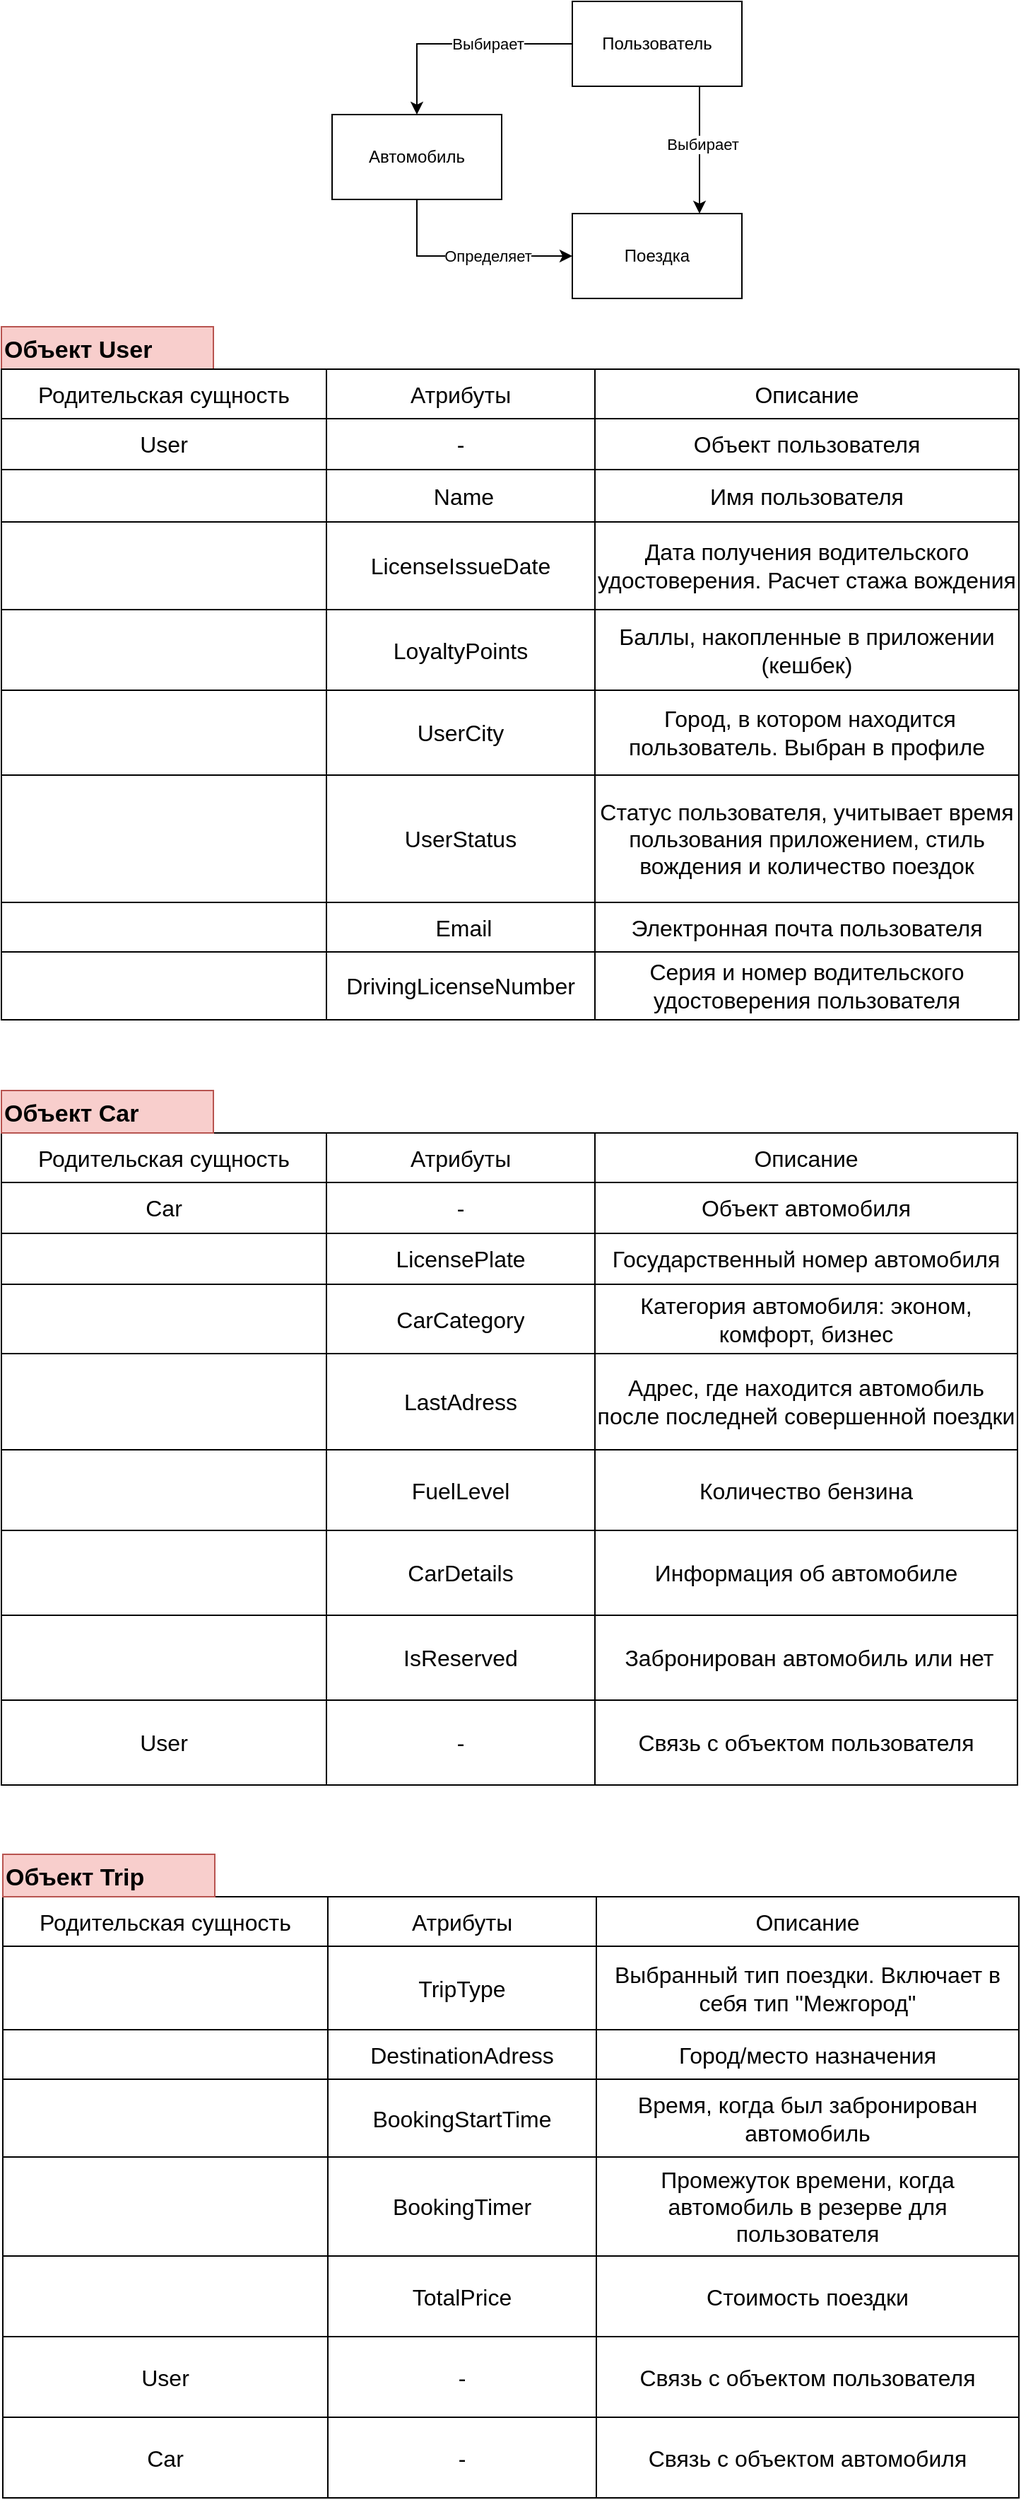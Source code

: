 <mxfile version="25.0.1">
  <diagram name="Страница — 1" id="McQqsdkaIfgHA76B5g_K">
    <mxGraphModel dx="954" dy="1724" grid="1" gridSize="10" guides="1" tooltips="1" connect="1" arrows="1" fold="1" page="1" pageScale="1" pageWidth="827" pageHeight="1169" math="0" shadow="0">
      <root>
        <mxCell id="0" />
        <mxCell id="1" parent="0" />
        <mxCell id="sEiKg7b5iIBVipywkZwM-1" value="" style="shape=table;startSize=0;container=1;collapsible=0;childLayout=tableLayout;fontSize=16;" vertex="1" parent="1">
          <mxGeometry x="180" y="590" width="719" height="461" as="geometry" />
        </mxCell>
        <mxCell id="sEiKg7b5iIBVipywkZwM-2" value="" style="shape=tableRow;horizontal=0;startSize=0;swimlaneHead=0;swimlaneBody=0;strokeColor=inherit;top=0;left=0;bottom=0;right=0;collapsible=0;dropTarget=0;fillColor=none;points=[[0,0.5],[1,0.5]];portConstraint=eastwest;fontSize=16;" vertex="1" parent="sEiKg7b5iIBVipywkZwM-1">
          <mxGeometry width="719" height="35" as="geometry" />
        </mxCell>
        <mxCell id="sEiKg7b5iIBVipywkZwM-3" value="Родительская сущность" style="shape=partialRectangle;html=1;whiteSpace=wrap;connectable=0;strokeColor=inherit;overflow=hidden;fillColor=none;top=0;left=0;bottom=0;right=0;pointerEvents=1;fontSize=16;" vertex="1" parent="sEiKg7b5iIBVipywkZwM-2">
          <mxGeometry width="230" height="35" as="geometry">
            <mxRectangle width="230" height="35" as="alternateBounds" />
          </mxGeometry>
        </mxCell>
        <mxCell id="sEiKg7b5iIBVipywkZwM-4" value="Атрибуты" style="shape=partialRectangle;html=1;whiteSpace=wrap;connectable=0;strokeColor=inherit;overflow=hidden;fillColor=none;top=0;left=0;bottom=0;right=0;pointerEvents=1;fontSize=16;" vertex="1" parent="sEiKg7b5iIBVipywkZwM-2">
          <mxGeometry x="230" width="190" height="35" as="geometry">
            <mxRectangle width="190" height="35" as="alternateBounds" />
          </mxGeometry>
        </mxCell>
        <mxCell id="sEiKg7b5iIBVipywkZwM-5" value="Описание" style="shape=partialRectangle;html=1;whiteSpace=wrap;connectable=0;strokeColor=inherit;overflow=hidden;fillColor=none;top=0;left=0;bottom=0;right=0;pointerEvents=1;fontSize=16;" vertex="1" parent="sEiKg7b5iIBVipywkZwM-2">
          <mxGeometry x="420" width="299" height="35" as="geometry">
            <mxRectangle width="299" height="35" as="alternateBounds" />
          </mxGeometry>
        </mxCell>
        <mxCell id="sEiKg7b5iIBVipywkZwM-6" value="" style="shape=tableRow;horizontal=0;startSize=0;swimlaneHead=0;swimlaneBody=0;strokeColor=inherit;top=0;left=0;bottom=0;right=0;collapsible=0;dropTarget=0;fillColor=none;points=[[0,0.5],[1,0.5]];portConstraint=eastwest;fontSize=16;" vertex="1" parent="sEiKg7b5iIBVipywkZwM-1">
          <mxGeometry y="35" width="719" height="36" as="geometry" />
        </mxCell>
        <mxCell id="sEiKg7b5iIBVipywkZwM-7" value="Car" style="shape=partialRectangle;html=1;whiteSpace=wrap;connectable=0;strokeColor=inherit;overflow=hidden;fillColor=none;top=0;left=0;bottom=0;right=0;pointerEvents=1;fontSize=16;" vertex="1" parent="sEiKg7b5iIBVipywkZwM-6">
          <mxGeometry width="230" height="36" as="geometry">
            <mxRectangle width="230" height="36" as="alternateBounds" />
          </mxGeometry>
        </mxCell>
        <mxCell id="sEiKg7b5iIBVipywkZwM-8" value="-" style="shape=partialRectangle;html=1;whiteSpace=wrap;connectable=0;strokeColor=inherit;overflow=hidden;fillColor=none;top=0;left=0;bottom=0;right=0;pointerEvents=1;fontSize=16;" vertex="1" parent="sEiKg7b5iIBVipywkZwM-6">
          <mxGeometry x="230" width="190" height="36" as="geometry">
            <mxRectangle width="190" height="36" as="alternateBounds" />
          </mxGeometry>
        </mxCell>
        <mxCell id="sEiKg7b5iIBVipywkZwM-9" value="Объект автомобиля" style="shape=partialRectangle;html=1;whiteSpace=wrap;connectable=0;strokeColor=inherit;overflow=hidden;fillColor=none;top=0;left=0;bottom=0;right=0;pointerEvents=1;fontSize=16;" vertex="1" parent="sEiKg7b5iIBVipywkZwM-6">
          <mxGeometry x="420" width="299" height="36" as="geometry">
            <mxRectangle width="299" height="36" as="alternateBounds" />
          </mxGeometry>
        </mxCell>
        <mxCell id="sEiKg7b5iIBVipywkZwM-10" value="" style="shape=tableRow;horizontal=0;startSize=0;swimlaneHead=0;swimlaneBody=0;strokeColor=inherit;top=0;left=0;bottom=0;right=0;collapsible=0;dropTarget=0;fillColor=none;points=[[0,0.5],[1,0.5]];portConstraint=eastwest;fontSize=16;" vertex="1" parent="sEiKg7b5iIBVipywkZwM-1">
          <mxGeometry y="71" width="719" height="36" as="geometry" />
        </mxCell>
        <mxCell id="sEiKg7b5iIBVipywkZwM-11" value="" style="shape=partialRectangle;html=1;whiteSpace=wrap;connectable=0;strokeColor=inherit;overflow=hidden;fillColor=none;top=0;left=0;bottom=0;right=0;pointerEvents=1;fontSize=16;" vertex="1" parent="sEiKg7b5iIBVipywkZwM-10">
          <mxGeometry width="230" height="36" as="geometry">
            <mxRectangle width="230" height="36" as="alternateBounds" />
          </mxGeometry>
        </mxCell>
        <mxCell id="sEiKg7b5iIBVipywkZwM-12" value="LicensePlate" style="shape=partialRectangle;html=1;whiteSpace=wrap;connectable=0;strokeColor=inherit;overflow=hidden;fillColor=none;top=0;left=0;bottom=0;right=0;pointerEvents=1;fontSize=16;" vertex="1" parent="sEiKg7b5iIBVipywkZwM-10">
          <mxGeometry x="230" width="190" height="36" as="geometry">
            <mxRectangle width="190" height="36" as="alternateBounds" />
          </mxGeometry>
        </mxCell>
        <mxCell id="sEiKg7b5iIBVipywkZwM-13" value="Государственный номер автомобиля" style="shape=partialRectangle;html=1;whiteSpace=wrap;connectable=0;strokeColor=inherit;overflow=hidden;fillColor=none;top=0;left=0;bottom=0;right=0;pointerEvents=1;fontSize=16;" vertex="1" parent="sEiKg7b5iIBVipywkZwM-10">
          <mxGeometry x="420" width="299" height="36" as="geometry">
            <mxRectangle width="299" height="36" as="alternateBounds" />
          </mxGeometry>
        </mxCell>
        <mxCell id="sEiKg7b5iIBVipywkZwM-14" value="" style="shape=tableRow;horizontal=0;startSize=0;swimlaneHead=0;swimlaneBody=0;strokeColor=inherit;top=0;left=0;bottom=0;right=0;collapsible=0;dropTarget=0;fillColor=none;points=[[0,0.5],[1,0.5]];portConstraint=eastwest;fontSize=16;" vertex="1" parent="sEiKg7b5iIBVipywkZwM-1">
          <mxGeometry y="107" width="719" height="49" as="geometry" />
        </mxCell>
        <mxCell id="sEiKg7b5iIBVipywkZwM-15" value="" style="shape=partialRectangle;html=1;whiteSpace=wrap;connectable=0;strokeColor=inherit;overflow=hidden;fillColor=none;top=0;left=0;bottom=0;right=0;pointerEvents=1;fontSize=16;" vertex="1" parent="sEiKg7b5iIBVipywkZwM-14">
          <mxGeometry width="230" height="49" as="geometry">
            <mxRectangle width="230" height="49" as="alternateBounds" />
          </mxGeometry>
        </mxCell>
        <mxCell id="sEiKg7b5iIBVipywkZwM-16" value="CarCategory" style="shape=partialRectangle;html=1;whiteSpace=wrap;connectable=0;strokeColor=inherit;overflow=hidden;fillColor=none;top=0;left=0;bottom=0;right=0;pointerEvents=1;fontSize=16;" vertex="1" parent="sEiKg7b5iIBVipywkZwM-14">
          <mxGeometry x="230" width="190" height="49" as="geometry">
            <mxRectangle width="190" height="49" as="alternateBounds" />
          </mxGeometry>
        </mxCell>
        <mxCell id="sEiKg7b5iIBVipywkZwM-17" value="Категория автомобиля: эконом, комфорт, бизнес" style="shape=partialRectangle;html=1;whiteSpace=wrap;connectable=0;strokeColor=inherit;overflow=hidden;fillColor=none;top=0;left=0;bottom=0;right=0;pointerEvents=1;fontSize=16;" vertex="1" parent="sEiKg7b5iIBVipywkZwM-14">
          <mxGeometry x="420" width="299" height="49" as="geometry">
            <mxRectangle width="299" height="49" as="alternateBounds" />
          </mxGeometry>
        </mxCell>
        <mxCell id="sEiKg7b5iIBVipywkZwM-18" value="" style="shape=tableRow;horizontal=0;startSize=0;swimlaneHead=0;swimlaneBody=0;strokeColor=inherit;top=0;left=0;bottom=0;right=0;collapsible=0;dropTarget=0;fillColor=none;points=[[0,0.5],[1,0.5]];portConstraint=eastwest;fontSize=16;" vertex="1" parent="sEiKg7b5iIBVipywkZwM-1">
          <mxGeometry y="156" width="719" height="68" as="geometry" />
        </mxCell>
        <mxCell id="sEiKg7b5iIBVipywkZwM-19" value="" style="shape=partialRectangle;html=1;whiteSpace=wrap;connectable=0;strokeColor=inherit;overflow=hidden;fillColor=none;top=0;left=0;bottom=0;right=0;pointerEvents=1;fontSize=16;" vertex="1" parent="sEiKg7b5iIBVipywkZwM-18">
          <mxGeometry width="230" height="68" as="geometry">
            <mxRectangle width="230" height="68" as="alternateBounds" />
          </mxGeometry>
        </mxCell>
        <mxCell id="sEiKg7b5iIBVipywkZwM-20" value="LastAdress" style="shape=partialRectangle;html=1;whiteSpace=wrap;connectable=0;strokeColor=inherit;overflow=hidden;fillColor=none;top=0;left=0;bottom=0;right=0;pointerEvents=1;fontSize=16;" vertex="1" parent="sEiKg7b5iIBVipywkZwM-18">
          <mxGeometry x="230" width="190" height="68" as="geometry">
            <mxRectangle width="190" height="68" as="alternateBounds" />
          </mxGeometry>
        </mxCell>
        <mxCell id="sEiKg7b5iIBVipywkZwM-21" value="Адрес, где находится автомобиль после последней совершенной поездки" style="shape=partialRectangle;html=1;whiteSpace=wrap;connectable=0;strokeColor=inherit;overflow=hidden;fillColor=none;top=0;left=0;bottom=0;right=0;pointerEvents=1;fontSize=16;" vertex="1" parent="sEiKg7b5iIBVipywkZwM-18">
          <mxGeometry x="420" width="299" height="68" as="geometry">
            <mxRectangle width="299" height="68" as="alternateBounds" />
          </mxGeometry>
        </mxCell>
        <mxCell id="sEiKg7b5iIBVipywkZwM-22" value="" style="shape=tableRow;horizontal=0;startSize=0;swimlaneHead=0;swimlaneBody=0;strokeColor=inherit;top=0;left=0;bottom=0;right=0;collapsible=0;dropTarget=0;fillColor=none;points=[[0,0.5],[1,0.5]];portConstraint=eastwest;fontSize=16;" vertex="1" parent="sEiKg7b5iIBVipywkZwM-1">
          <mxGeometry y="224" width="719" height="57" as="geometry" />
        </mxCell>
        <mxCell id="sEiKg7b5iIBVipywkZwM-23" value="" style="shape=partialRectangle;html=1;whiteSpace=wrap;connectable=0;strokeColor=inherit;overflow=hidden;fillColor=none;top=0;left=0;bottom=0;right=0;pointerEvents=1;fontSize=16;" vertex="1" parent="sEiKg7b5iIBVipywkZwM-22">
          <mxGeometry width="230" height="57" as="geometry">
            <mxRectangle width="230" height="57" as="alternateBounds" />
          </mxGeometry>
        </mxCell>
        <mxCell id="sEiKg7b5iIBVipywkZwM-24" value="FuelLevel" style="shape=partialRectangle;html=1;whiteSpace=wrap;connectable=0;strokeColor=inherit;overflow=hidden;fillColor=none;top=0;left=0;bottom=0;right=0;pointerEvents=1;fontSize=16;" vertex="1" parent="sEiKg7b5iIBVipywkZwM-22">
          <mxGeometry x="230" width="190" height="57" as="geometry">
            <mxRectangle width="190" height="57" as="alternateBounds" />
          </mxGeometry>
        </mxCell>
        <mxCell id="sEiKg7b5iIBVipywkZwM-25" value="Количество бензина" style="shape=partialRectangle;html=1;whiteSpace=wrap;connectable=0;strokeColor=inherit;overflow=hidden;fillColor=none;top=0;left=0;bottom=0;right=0;pointerEvents=1;fontSize=16;" vertex="1" parent="sEiKg7b5iIBVipywkZwM-22">
          <mxGeometry x="420" width="299" height="57" as="geometry">
            <mxRectangle width="299" height="57" as="alternateBounds" />
          </mxGeometry>
        </mxCell>
        <mxCell id="sEiKg7b5iIBVipywkZwM-26" value="" style="shape=tableRow;horizontal=0;startSize=0;swimlaneHead=0;swimlaneBody=0;strokeColor=inherit;top=0;left=0;bottom=0;right=0;collapsible=0;dropTarget=0;fillColor=none;points=[[0,0.5],[1,0.5]];portConstraint=eastwest;fontSize=16;" vertex="1" parent="sEiKg7b5iIBVipywkZwM-1">
          <mxGeometry y="281" width="719" height="60" as="geometry" />
        </mxCell>
        <mxCell id="sEiKg7b5iIBVipywkZwM-27" value="" style="shape=partialRectangle;html=1;whiteSpace=wrap;connectable=0;strokeColor=inherit;overflow=hidden;fillColor=none;top=0;left=0;bottom=0;right=0;pointerEvents=1;fontSize=16;" vertex="1" parent="sEiKg7b5iIBVipywkZwM-26">
          <mxGeometry width="230" height="60" as="geometry">
            <mxRectangle width="230" height="60" as="alternateBounds" />
          </mxGeometry>
        </mxCell>
        <mxCell id="sEiKg7b5iIBVipywkZwM-28" value="CarDetails" style="shape=partialRectangle;html=1;whiteSpace=wrap;connectable=0;strokeColor=inherit;overflow=hidden;fillColor=none;top=0;left=0;bottom=0;right=0;pointerEvents=1;fontSize=16;" vertex="1" parent="sEiKg7b5iIBVipywkZwM-26">
          <mxGeometry x="230" width="190" height="60" as="geometry">
            <mxRectangle width="190" height="60" as="alternateBounds" />
          </mxGeometry>
        </mxCell>
        <mxCell id="sEiKg7b5iIBVipywkZwM-29" value="Информация об автомобиле" style="shape=partialRectangle;html=1;whiteSpace=wrap;connectable=0;strokeColor=inherit;overflow=hidden;fillColor=none;top=0;left=0;bottom=0;right=0;pointerEvents=1;fontSize=16;" vertex="1" parent="sEiKg7b5iIBVipywkZwM-26">
          <mxGeometry x="420" width="299" height="60" as="geometry">
            <mxRectangle width="299" height="60" as="alternateBounds" />
          </mxGeometry>
        </mxCell>
        <mxCell id="sEiKg7b5iIBVipywkZwM-112" value="" style="shape=tableRow;horizontal=0;startSize=0;swimlaneHead=0;swimlaneBody=0;strokeColor=inherit;top=0;left=0;bottom=0;right=0;collapsible=0;dropTarget=0;fillColor=none;points=[[0,0.5],[1,0.5]];portConstraint=eastwest;fontSize=16;" vertex="1" parent="sEiKg7b5iIBVipywkZwM-1">
          <mxGeometry y="341" width="719" height="60" as="geometry" />
        </mxCell>
        <mxCell id="sEiKg7b5iIBVipywkZwM-113" value="" style="shape=partialRectangle;html=1;whiteSpace=wrap;connectable=0;strokeColor=inherit;overflow=hidden;fillColor=none;top=0;left=0;bottom=0;right=0;pointerEvents=1;fontSize=16;" vertex="1" parent="sEiKg7b5iIBVipywkZwM-112">
          <mxGeometry width="230" height="60" as="geometry">
            <mxRectangle width="230" height="60" as="alternateBounds" />
          </mxGeometry>
        </mxCell>
        <mxCell id="sEiKg7b5iIBVipywkZwM-114" value="IsReserved" style="shape=partialRectangle;html=1;whiteSpace=wrap;connectable=0;strokeColor=inherit;overflow=hidden;fillColor=none;top=0;left=0;bottom=0;right=0;pointerEvents=1;fontSize=16;" vertex="1" parent="sEiKg7b5iIBVipywkZwM-112">
          <mxGeometry x="230" width="190" height="60" as="geometry">
            <mxRectangle width="190" height="60" as="alternateBounds" />
          </mxGeometry>
        </mxCell>
        <mxCell id="sEiKg7b5iIBVipywkZwM-115" value="&amp;nbsp;Забронирован автомобиль или нет" style="shape=partialRectangle;html=1;whiteSpace=wrap;connectable=0;strokeColor=inherit;overflow=hidden;fillColor=none;top=0;left=0;bottom=0;right=0;pointerEvents=1;fontSize=16;" vertex="1" parent="sEiKg7b5iIBVipywkZwM-112">
          <mxGeometry x="420" width="299" height="60" as="geometry">
            <mxRectangle width="299" height="60" as="alternateBounds" />
          </mxGeometry>
        </mxCell>
        <mxCell id="sEiKg7b5iIBVipywkZwM-116" value="" style="shape=tableRow;horizontal=0;startSize=0;swimlaneHead=0;swimlaneBody=0;strokeColor=inherit;top=0;left=0;bottom=0;right=0;collapsible=0;dropTarget=0;fillColor=none;points=[[0,0.5],[1,0.5]];portConstraint=eastwest;fontSize=16;" vertex="1" parent="sEiKg7b5iIBVipywkZwM-1">
          <mxGeometry y="401" width="719" height="60" as="geometry" />
        </mxCell>
        <mxCell id="sEiKg7b5iIBVipywkZwM-117" value="User" style="shape=partialRectangle;html=1;whiteSpace=wrap;connectable=0;strokeColor=inherit;overflow=hidden;fillColor=none;top=0;left=0;bottom=0;right=0;pointerEvents=1;fontSize=16;" vertex="1" parent="sEiKg7b5iIBVipywkZwM-116">
          <mxGeometry width="230" height="60" as="geometry">
            <mxRectangle width="230" height="60" as="alternateBounds" />
          </mxGeometry>
        </mxCell>
        <mxCell id="sEiKg7b5iIBVipywkZwM-118" value="-" style="shape=partialRectangle;html=1;whiteSpace=wrap;connectable=0;strokeColor=inherit;overflow=hidden;fillColor=none;top=0;left=0;bottom=0;right=0;pointerEvents=1;fontSize=16;" vertex="1" parent="sEiKg7b5iIBVipywkZwM-116">
          <mxGeometry x="230" width="190" height="60" as="geometry">
            <mxRectangle width="190" height="60" as="alternateBounds" />
          </mxGeometry>
        </mxCell>
        <mxCell id="sEiKg7b5iIBVipywkZwM-119" value="Связь с объектом пользователя" style="shape=partialRectangle;html=1;whiteSpace=wrap;connectable=0;strokeColor=inherit;overflow=hidden;fillColor=none;top=0;left=0;bottom=0;right=0;pointerEvents=1;fontSize=16;" vertex="1" parent="sEiKg7b5iIBVipywkZwM-116">
          <mxGeometry x="420" width="299" height="60" as="geometry">
            <mxRectangle width="299" height="60" as="alternateBounds" />
          </mxGeometry>
        </mxCell>
        <mxCell id="sEiKg7b5iIBVipywkZwM-30" value="" style="shape=table;startSize=0;container=1;collapsible=0;childLayout=tableLayout;fontSize=16;" vertex="1" parent="1">
          <mxGeometry x="181" y="1130" width="719" height="425" as="geometry" />
        </mxCell>
        <mxCell id="sEiKg7b5iIBVipywkZwM-31" value="" style="shape=tableRow;horizontal=0;startSize=0;swimlaneHead=0;swimlaneBody=0;strokeColor=inherit;top=0;left=0;bottom=0;right=0;collapsible=0;dropTarget=0;fillColor=none;points=[[0,0.5],[1,0.5]];portConstraint=eastwest;fontSize=16;" vertex="1" parent="sEiKg7b5iIBVipywkZwM-30">
          <mxGeometry width="719" height="35" as="geometry" />
        </mxCell>
        <mxCell id="sEiKg7b5iIBVipywkZwM-32" value="Родительская сущность" style="shape=partialRectangle;html=1;whiteSpace=wrap;connectable=0;strokeColor=inherit;overflow=hidden;fillColor=none;top=0;left=0;bottom=0;right=0;pointerEvents=1;fontSize=16;" vertex="1" parent="sEiKg7b5iIBVipywkZwM-31">
          <mxGeometry width="230" height="35" as="geometry">
            <mxRectangle width="230" height="35" as="alternateBounds" />
          </mxGeometry>
        </mxCell>
        <mxCell id="sEiKg7b5iIBVipywkZwM-33" value="Атрибуты" style="shape=partialRectangle;html=1;whiteSpace=wrap;connectable=0;strokeColor=inherit;overflow=hidden;fillColor=none;top=0;left=0;bottom=0;right=0;pointerEvents=1;fontSize=16;" vertex="1" parent="sEiKg7b5iIBVipywkZwM-31">
          <mxGeometry x="230" width="190" height="35" as="geometry">
            <mxRectangle width="190" height="35" as="alternateBounds" />
          </mxGeometry>
        </mxCell>
        <mxCell id="sEiKg7b5iIBVipywkZwM-34" value="Описание" style="shape=partialRectangle;html=1;whiteSpace=wrap;connectable=0;strokeColor=inherit;overflow=hidden;fillColor=none;top=0;left=0;bottom=0;right=0;pointerEvents=1;fontSize=16;" vertex="1" parent="sEiKg7b5iIBVipywkZwM-31">
          <mxGeometry x="420" width="299" height="35" as="geometry">
            <mxRectangle width="299" height="35" as="alternateBounds" />
          </mxGeometry>
        </mxCell>
        <mxCell id="sEiKg7b5iIBVipywkZwM-35" value="" style="shape=tableRow;horizontal=0;startSize=0;swimlaneHead=0;swimlaneBody=0;strokeColor=inherit;top=0;left=0;bottom=0;right=0;collapsible=0;dropTarget=0;fillColor=none;points=[[0,0.5],[1,0.5]];portConstraint=eastwest;fontSize=16;" vertex="1" parent="sEiKg7b5iIBVipywkZwM-30">
          <mxGeometry y="35" width="719" height="59" as="geometry" />
        </mxCell>
        <mxCell id="sEiKg7b5iIBVipywkZwM-36" value="" style="shape=partialRectangle;html=1;whiteSpace=wrap;connectable=0;strokeColor=inherit;overflow=hidden;fillColor=none;top=0;left=0;bottom=0;right=0;pointerEvents=1;fontSize=16;" vertex="1" parent="sEiKg7b5iIBVipywkZwM-35">
          <mxGeometry width="230" height="59" as="geometry">
            <mxRectangle width="230" height="59" as="alternateBounds" />
          </mxGeometry>
        </mxCell>
        <mxCell id="sEiKg7b5iIBVipywkZwM-37" value="TripType" style="shape=partialRectangle;html=1;whiteSpace=wrap;connectable=0;strokeColor=inherit;overflow=hidden;fillColor=none;top=0;left=0;bottom=0;right=0;pointerEvents=1;fontSize=16;" vertex="1" parent="sEiKg7b5iIBVipywkZwM-35">
          <mxGeometry x="230" width="190" height="59" as="geometry">
            <mxRectangle width="190" height="59" as="alternateBounds" />
          </mxGeometry>
        </mxCell>
        <mxCell id="sEiKg7b5iIBVipywkZwM-38" value="Выбранный тип поездки. Включает в себя тип &quot;Межгород&quot;" style="shape=partialRectangle;html=1;whiteSpace=wrap;connectable=0;strokeColor=inherit;overflow=hidden;fillColor=none;top=0;left=0;bottom=0;right=0;pointerEvents=1;fontSize=16;" vertex="1" parent="sEiKg7b5iIBVipywkZwM-35">
          <mxGeometry x="420" width="299" height="59" as="geometry">
            <mxRectangle width="299" height="59" as="alternateBounds" />
          </mxGeometry>
        </mxCell>
        <mxCell id="sEiKg7b5iIBVipywkZwM-39" value="" style="shape=tableRow;horizontal=0;startSize=0;swimlaneHead=0;swimlaneBody=0;strokeColor=inherit;top=0;left=0;bottom=0;right=0;collapsible=0;dropTarget=0;fillColor=none;points=[[0,0.5],[1,0.5]];portConstraint=eastwest;fontSize=16;" vertex="1" parent="sEiKg7b5iIBVipywkZwM-30">
          <mxGeometry y="94" width="719" height="35" as="geometry" />
        </mxCell>
        <mxCell id="sEiKg7b5iIBVipywkZwM-40" value="" style="shape=partialRectangle;html=1;whiteSpace=wrap;connectable=0;strokeColor=inherit;overflow=hidden;fillColor=none;top=0;left=0;bottom=0;right=0;pointerEvents=1;fontSize=16;" vertex="1" parent="sEiKg7b5iIBVipywkZwM-39">
          <mxGeometry width="230" height="35" as="geometry">
            <mxRectangle width="230" height="35" as="alternateBounds" />
          </mxGeometry>
        </mxCell>
        <mxCell id="sEiKg7b5iIBVipywkZwM-41" value="DestinationAdress" style="shape=partialRectangle;html=1;whiteSpace=wrap;connectable=0;strokeColor=inherit;overflow=hidden;fillColor=none;top=0;left=0;bottom=0;right=0;pointerEvents=1;fontSize=16;" vertex="1" parent="sEiKg7b5iIBVipywkZwM-39">
          <mxGeometry x="230" width="190" height="35" as="geometry">
            <mxRectangle width="190" height="35" as="alternateBounds" />
          </mxGeometry>
        </mxCell>
        <mxCell id="sEiKg7b5iIBVipywkZwM-42" value="Город/место назначения" style="shape=partialRectangle;html=1;whiteSpace=wrap;connectable=0;strokeColor=inherit;overflow=hidden;fillColor=none;top=0;left=0;bottom=0;right=0;pointerEvents=1;fontSize=16;" vertex="1" parent="sEiKg7b5iIBVipywkZwM-39">
          <mxGeometry x="420" width="299" height="35" as="geometry">
            <mxRectangle width="299" height="35" as="alternateBounds" />
          </mxGeometry>
        </mxCell>
        <mxCell id="sEiKg7b5iIBVipywkZwM-43" value="" style="shape=tableRow;horizontal=0;startSize=0;swimlaneHead=0;swimlaneBody=0;strokeColor=inherit;top=0;left=0;bottom=0;right=0;collapsible=0;dropTarget=0;fillColor=none;points=[[0,0.5],[1,0.5]];portConstraint=eastwest;fontSize=16;" vertex="1" parent="sEiKg7b5iIBVipywkZwM-30">
          <mxGeometry y="129" width="719" height="55" as="geometry" />
        </mxCell>
        <mxCell id="sEiKg7b5iIBVipywkZwM-44" value="" style="shape=partialRectangle;html=1;whiteSpace=wrap;connectable=0;strokeColor=inherit;overflow=hidden;fillColor=none;top=0;left=0;bottom=0;right=0;pointerEvents=1;fontSize=16;" vertex="1" parent="sEiKg7b5iIBVipywkZwM-43">
          <mxGeometry width="230" height="55" as="geometry">
            <mxRectangle width="230" height="55" as="alternateBounds" />
          </mxGeometry>
        </mxCell>
        <mxCell id="sEiKg7b5iIBVipywkZwM-45" value="BookingStartTime" style="shape=partialRectangle;html=1;whiteSpace=wrap;connectable=0;strokeColor=inherit;overflow=hidden;fillColor=none;top=0;left=0;bottom=0;right=0;pointerEvents=1;fontSize=16;" vertex="1" parent="sEiKg7b5iIBVipywkZwM-43">
          <mxGeometry x="230" width="190" height="55" as="geometry">
            <mxRectangle width="190" height="55" as="alternateBounds" />
          </mxGeometry>
        </mxCell>
        <mxCell id="sEiKg7b5iIBVipywkZwM-46" value="Время, когда был заброни&lt;span style=&quot;background-color: initial;&quot;&gt;рован автомобиль&lt;/span&gt;" style="shape=partialRectangle;html=1;whiteSpace=wrap;connectable=0;strokeColor=inherit;overflow=hidden;fillColor=none;top=0;left=0;bottom=0;right=0;pointerEvents=1;fontSize=16;" vertex="1" parent="sEiKg7b5iIBVipywkZwM-43">
          <mxGeometry x="420" width="299" height="55" as="geometry">
            <mxRectangle width="299" height="55" as="alternateBounds" />
          </mxGeometry>
        </mxCell>
        <mxCell id="sEiKg7b5iIBVipywkZwM-47" value="" style="shape=tableRow;horizontal=0;startSize=0;swimlaneHead=0;swimlaneBody=0;strokeColor=inherit;top=0;left=0;bottom=0;right=0;collapsible=0;dropTarget=0;fillColor=none;points=[[0,0.5],[1,0.5]];portConstraint=eastwest;fontSize=16;" vertex="1" parent="sEiKg7b5iIBVipywkZwM-30">
          <mxGeometry y="184" width="719" height="70" as="geometry" />
        </mxCell>
        <mxCell id="sEiKg7b5iIBVipywkZwM-48" value="" style="shape=partialRectangle;html=1;whiteSpace=wrap;connectable=0;strokeColor=inherit;overflow=hidden;fillColor=none;top=0;left=0;bottom=0;right=0;pointerEvents=1;fontSize=16;" vertex="1" parent="sEiKg7b5iIBVipywkZwM-47">
          <mxGeometry width="230" height="70" as="geometry">
            <mxRectangle width="230" height="70" as="alternateBounds" />
          </mxGeometry>
        </mxCell>
        <mxCell id="sEiKg7b5iIBVipywkZwM-49" value="BookingTimer" style="shape=partialRectangle;html=1;whiteSpace=wrap;connectable=0;strokeColor=inherit;overflow=hidden;fillColor=none;top=0;left=0;bottom=0;right=0;pointerEvents=1;fontSize=16;" vertex="1" parent="sEiKg7b5iIBVipywkZwM-47">
          <mxGeometry x="230" width="190" height="70" as="geometry">
            <mxRectangle width="190" height="70" as="alternateBounds" />
          </mxGeometry>
        </mxCell>
        <mxCell id="sEiKg7b5iIBVipywkZwM-50" value="Промежуток времени, когда автомобиль в резерве для пользователя" style="shape=partialRectangle;html=1;whiteSpace=wrap;connectable=0;strokeColor=inherit;overflow=hidden;fillColor=none;top=0;left=0;bottom=0;right=0;pointerEvents=1;fontSize=16;" vertex="1" parent="sEiKg7b5iIBVipywkZwM-47">
          <mxGeometry x="420" width="299" height="70" as="geometry">
            <mxRectangle width="299" height="70" as="alternateBounds" />
          </mxGeometry>
        </mxCell>
        <mxCell id="sEiKg7b5iIBVipywkZwM-51" value="" style="shape=tableRow;horizontal=0;startSize=0;swimlaneHead=0;swimlaneBody=0;strokeColor=inherit;top=0;left=0;bottom=0;right=0;collapsible=0;dropTarget=0;fillColor=none;points=[[0,0.5],[1,0.5]];portConstraint=eastwest;fontSize=16;" vertex="1" parent="sEiKg7b5iIBVipywkZwM-30">
          <mxGeometry y="254" width="719" height="57" as="geometry" />
        </mxCell>
        <mxCell id="sEiKg7b5iIBVipywkZwM-52" value="" style="shape=partialRectangle;html=1;whiteSpace=wrap;connectable=0;strokeColor=inherit;overflow=hidden;fillColor=none;top=0;left=0;bottom=0;right=0;pointerEvents=1;fontSize=16;" vertex="1" parent="sEiKg7b5iIBVipywkZwM-51">
          <mxGeometry width="230" height="57" as="geometry">
            <mxRectangle width="230" height="57" as="alternateBounds" />
          </mxGeometry>
        </mxCell>
        <mxCell id="sEiKg7b5iIBVipywkZwM-53" value="TotalPrice" style="shape=partialRectangle;html=1;whiteSpace=wrap;connectable=0;strokeColor=inherit;overflow=hidden;fillColor=none;top=0;left=0;bottom=0;right=0;pointerEvents=1;fontSize=16;" vertex="1" parent="sEiKg7b5iIBVipywkZwM-51">
          <mxGeometry x="230" width="190" height="57" as="geometry">
            <mxRectangle width="190" height="57" as="alternateBounds" />
          </mxGeometry>
        </mxCell>
        <mxCell id="sEiKg7b5iIBVipywkZwM-54" value="Стоимость поездки" style="shape=partialRectangle;html=1;whiteSpace=wrap;connectable=0;strokeColor=inherit;overflow=hidden;fillColor=none;top=0;left=0;bottom=0;right=0;pointerEvents=1;fontSize=16;" vertex="1" parent="sEiKg7b5iIBVipywkZwM-51">
          <mxGeometry x="420" width="299" height="57" as="geometry">
            <mxRectangle width="299" height="57" as="alternateBounds" />
          </mxGeometry>
        </mxCell>
        <mxCell id="sEiKg7b5iIBVipywkZwM-55" value="" style="shape=tableRow;horizontal=0;startSize=0;swimlaneHead=0;swimlaneBody=0;strokeColor=inherit;top=0;left=0;bottom=0;right=0;collapsible=0;dropTarget=0;fillColor=none;points=[[0,0.5],[1,0.5]];portConstraint=eastwest;fontSize=16;" vertex="1" parent="sEiKg7b5iIBVipywkZwM-30">
          <mxGeometry y="311" width="719" height="57" as="geometry" />
        </mxCell>
        <mxCell id="sEiKg7b5iIBVipywkZwM-56" value="User" style="shape=partialRectangle;html=1;whiteSpace=wrap;connectable=0;strokeColor=inherit;overflow=hidden;fillColor=none;top=0;left=0;bottom=0;right=0;pointerEvents=1;fontSize=16;" vertex="1" parent="sEiKg7b5iIBVipywkZwM-55">
          <mxGeometry width="230" height="57" as="geometry">
            <mxRectangle width="230" height="57" as="alternateBounds" />
          </mxGeometry>
        </mxCell>
        <mxCell id="sEiKg7b5iIBVipywkZwM-57" value="-" style="shape=partialRectangle;html=1;whiteSpace=wrap;connectable=0;strokeColor=inherit;overflow=hidden;fillColor=none;top=0;left=0;bottom=0;right=0;pointerEvents=1;fontSize=16;" vertex="1" parent="sEiKg7b5iIBVipywkZwM-55">
          <mxGeometry x="230" width="190" height="57" as="geometry">
            <mxRectangle width="190" height="57" as="alternateBounds" />
          </mxGeometry>
        </mxCell>
        <mxCell id="sEiKg7b5iIBVipywkZwM-58" value="Связь с объектом пользователя" style="shape=partialRectangle;html=1;whiteSpace=wrap;connectable=0;strokeColor=inherit;overflow=hidden;fillColor=none;top=0;left=0;bottom=0;right=0;pointerEvents=1;fontSize=16;" vertex="1" parent="sEiKg7b5iIBVipywkZwM-55">
          <mxGeometry x="420" width="299" height="57" as="geometry">
            <mxRectangle width="299" height="57" as="alternateBounds" />
          </mxGeometry>
        </mxCell>
        <mxCell id="sEiKg7b5iIBVipywkZwM-59" value="" style="shape=tableRow;horizontal=0;startSize=0;swimlaneHead=0;swimlaneBody=0;strokeColor=inherit;top=0;left=0;bottom=0;right=0;collapsible=0;dropTarget=0;fillColor=none;points=[[0,0.5],[1,0.5]];portConstraint=eastwest;fontSize=16;" vertex="1" parent="sEiKg7b5iIBVipywkZwM-30">
          <mxGeometry y="368" width="719" height="57" as="geometry" />
        </mxCell>
        <mxCell id="sEiKg7b5iIBVipywkZwM-60" value="Car" style="shape=partialRectangle;html=1;whiteSpace=wrap;connectable=0;strokeColor=inherit;overflow=hidden;fillColor=none;top=0;left=0;bottom=0;right=0;pointerEvents=1;fontSize=16;" vertex="1" parent="sEiKg7b5iIBVipywkZwM-59">
          <mxGeometry width="230" height="57" as="geometry">
            <mxRectangle width="230" height="57" as="alternateBounds" />
          </mxGeometry>
        </mxCell>
        <mxCell id="sEiKg7b5iIBVipywkZwM-61" value="-" style="shape=partialRectangle;html=1;whiteSpace=wrap;connectable=0;strokeColor=inherit;overflow=hidden;fillColor=none;top=0;left=0;bottom=0;right=0;pointerEvents=1;fontSize=16;" vertex="1" parent="sEiKg7b5iIBVipywkZwM-59">
          <mxGeometry x="230" width="190" height="57" as="geometry">
            <mxRectangle width="190" height="57" as="alternateBounds" />
          </mxGeometry>
        </mxCell>
        <mxCell id="sEiKg7b5iIBVipywkZwM-62" value="&lt;div&gt;Связь с объектом автомобиля&lt;/div&gt;" style="shape=partialRectangle;html=1;whiteSpace=wrap;connectable=0;strokeColor=inherit;overflow=hidden;fillColor=none;top=0;left=0;bottom=0;right=0;pointerEvents=1;fontSize=16;" vertex="1" parent="sEiKg7b5iIBVipywkZwM-59">
          <mxGeometry x="420" width="299" height="57" as="geometry">
            <mxRectangle width="299" height="57" as="alternateBounds" />
          </mxGeometry>
        </mxCell>
        <mxCell id="sEiKg7b5iIBVipywkZwM-63" value="Объект Trip" style="text;whiteSpace=wrap;html=1;fontSize=17;fillColor=#f8cecc;strokeColor=#b85450;fontStyle=1" vertex="1" parent="1">
          <mxGeometry x="181" y="1100" width="150" height="30" as="geometry" />
        </mxCell>
        <mxCell id="sEiKg7b5iIBVipywkZwM-64" value="Объект Car" style="text;whiteSpace=wrap;html=1;fontSize=17;fillColor=#f8cecc;strokeColor=#b85450;fontStyle=1" vertex="1" parent="1">
          <mxGeometry x="180" y="560" width="150" height="30" as="geometry" />
        </mxCell>
        <mxCell id="sEiKg7b5iIBVipywkZwM-65" value="Объект User" style="text;whiteSpace=wrap;html=1;fontSize=17;fillColor=#f8cecc;strokeColor=#b85450;fontStyle=1" vertex="1" parent="1">
          <mxGeometry x="180" y="20" width="150" height="30" as="geometry" />
        </mxCell>
        <mxCell id="sEiKg7b5iIBVipywkZwM-66" value="" style="shape=table;startSize=0;container=1;collapsible=0;childLayout=tableLayout;fontSize=16;" vertex="1" parent="1">
          <mxGeometry x="180" y="50" width="720" height="460" as="geometry" />
        </mxCell>
        <mxCell id="sEiKg7b5iIBVipywkZwM-67" value="" style="shape=tableRow;horizontal=0;startSize=0;swimlaneHead=0;swimlaneBody=0;strokeColor=inherit;top=0;left=0;bottom=0;right=0;collapsible=0;dropTarget=0;fillColor=none;points=[[0,0.5],[1,0.5]];portConstraint=eastwest;fontSize=16;" vertex="1" parent="sEiKg7b5iIBVipywkZwM-66">
          <mxGeometry width="720" height="35" as="geometry" />
        </mxCell>
        <mxCell id="sEiKg7b5iIBVipywkZwM-68" value="Родительская сущность" style="shape=partialRectangle;html=1;whiteSpace=wrap;connectable=0;strokeColor=inherit;overflow=hidden;fillColor=none;top=0;left=0;bottom=0;right=0;pointerEvents=1;fontSize=16;" vertex="1" parent="sEiKg7b5iIBVipywkZwM-67">
          <mxGeometry width="230" height="35" as="geometry">
            <mxRectangle width="230" height="35" as="alternateBounds" />
          </mxGeometry>
        </mxCell>
        <mxCell id="sEiKg7b5iIBVipywkZwM-69" value="Атрибуты" style="shape=partialRectangle;html=1;whiteSpace=wrap;connectable=0;strokeColor=inherit;overflow=hidden;fillColor=none;top=0;left=0;bottom=0;right=0;pointerEvents=1;fontSize=16;" vertex="1" parent="sEiKg7b5iIBVipywkZwM-67">
          <mxGeometry x="230" width="190" height="35" as="geometry">
            <mxRectangle width="190" height="35" as="alternateBounds" />
          </mxGeometry>
        </mxCell>
        <mxCell id="sEiKg7b5iIBVipywkZwM-70" value="Описание" style="shape=partialRectangle;html=1;whiteSpace=wrap;connectable=0;strokeColor=inherit;overflow=hidden;fillColor=none;top=0;left=0;bottom=0;right=0;pointerEvents=1;fontSize=16;" vertex="1" parent="sEiKg7b5iIBVipywkZwM-67">
          <mxGeometry x="420" width="300" height="35" as="geometry">
            <mxRectangle width="300" height="35" as="alternateBounds" />
          </mxGeometry>
        </mxCell>
        <mxCell id="sEiKg7b5iIBVipywkZwM-71" value="" style="shape=tableRow;horizontal=0;startSize=0;swimlaneHead=0;swimlaneBody=0;strokeColor=inherit;top=0;left=0;bottom=0;right=0;collapsible=0;dropTarget=0;fillColor=none;points=[[0,0.5],[1,0.5]];portConstraint=eastwest;fontSize=16;" vertex="1" parent="sEiKg7b5iIBVipywkZwM-66">
          <mxGeometry y="35" width="720" height="36" as="geometry" />
        </mxCell>
        <mxCell id="sEiKg7b5iIBVipywkZwM-72" value="User" style="shape=partialRectangle;html=1;whiteSpace=wrap;connectable=0;strokeColor=inherit;overflow=hidden;fillColor=none;top=0;left=0;bottom=0;right=0;pointerEvents=1;fontSize=16;" vertex="1" parent="sEiKg7b5iIBVipywkZwM-71">
          <mxGeometry width="230" height="36" as="geometry">
            <mxRectangle width="230" height="36" as="alternateBounds" />
          </mxGeometry>
        </mxCell>
        <mxCell id="sEiKg7b5iIBVipywkZwM-73" value="-" style="shape=partialRectangle;html=1;whiteSpace=wrap;connectable=0;strokeColor=inherit;overflow=hidden;fillColor=none;top=0;left=0;bottom=0;right=0;pointerEvents=1;fontSize=16;" vertex="1" parent="sEiKg7b5iIBVipywkZwM-71">
          <mxGeometry x="230" width="190" height="36" as="geometry">
            <mxRectangle width="190" height="36" as="alternateBounds" />
          </mxGeometry>
        </mxCell>
        <mxCell id="sEiKg7b5iIBVipywkZwM-74" value="Объект пользователя" style="shape=partialRectangle;html=1;whiteSpace=wrap;connectable=0;strokeColor=inherit;overflow=hidden;fillColor=none;top=0;left=0;bottom=0;right=0;pointerEvents=1;fontSize=16;" vertex="1" parent="sEiKg7b5iIBVipywkZwM-71">
          <mxGeometry x="420" width="300" height="36" as="geometry">
            <mxRectangle width="300" height="36" as="alternateBounds" />
          </mxGeometry>
        </mxCell>
        <mxCell id="sEiKg7b5iIBVipywkZwM-75" value="" style="shape=tableRow;horizontal=0;startSize=0;swimlaneHead=0;swimlaneBody=0;strokeColor=inherit;top=0;left=0;bottom=0;right=0;collapsible=0;dropTarget=0;fillColor=none;points=[[0,0.5],[1,0.5]];portConstraint=eastwest;fontSize=16;" vertex="1" parent="sEiKg7b5iIBVipywkZwM-66">
          <mxGeometry y="71" width="720" height="37" as="geometry" />
        </mxCell>
        <mxCell id="sEiKg7b5iIBVipywkZwM-76" value="" style="shape=partialRectangle;html=1;whiteSpace=wrap;connectable=0;strokeColor=inherit;overflow=hidden;fillColor=none;top=0;left=0;bottom=0;right=0;pointerEvents=1;fontSize=16;" vertex="1" parent="sEiKg7b5iIBVipywkZwM-75">
          <mxGeometry width="230" height="37" as="geometry">
            <mxRectangle width="230" height="37" as="alternateBounds" />
          </mxGeometry>
        </mxCell>
        <mxCell id="sEiKg7b5iIBVipywkZwM-77" value="&amp;nbsp;Name" style="shape=partialRectangle;html=1;whiteSpace=wrap;connectable=0;strokeColor=inherit;overflow=hidden;fillColor=none;top=0;left=0;bottom=0;right=0;pointerEvents=1;fontSize=16;" vertex="1" parent="sEiKg7b5iIBVipywkZwM-75">
          <mxGeometry x="230" width="190" height="37" as="geometry">
            <mxRectangle width="190" height="37" as="alternateBounds" />
          </mxGeometry>
        </mxCell>
        <mxCell id="sEiKg7b5iIBVipywkZwM-78" value="Имя пользователя" style="shape=partialRectangle;html=1;whiteSpace=wrap;connectable=0;strokeColor=inherit;overflow=hidden;fillColor=none;top=0;left=0;bottom=0;right=0;pointerEvents=1;fontSize=16;" vertex="1" parent="sEiKg7b5iIBVipywkZwM-75">
          <mxGeometry x="420" width="300" height="37" as="geometry">
            <mxRectangle width="300" height="37" as="alternateBounds" />
          </mxGeometry>
        </mxCell>
        <mxCell id="sEiKg7b5iIBVipywkZwM-79" value="" style="shape=tableRow;horizontal=0;startSize=0;swimlaneHead=0;swimlaneBody=0;strokeColor=inherit;top=0;left=0;bottom=0;right=0;collapsible=0;dropTarget=0;fillColor=none;points=[[0,0.5],[1,0.5]];portConstraint=eastwest;fontSize=16;" vertex="1" parent="sEiKg7b5iIBVipywkZwM-66">
          <mxGeometry y="108" width="720" height="62" as="geometry" />
        </mxCell>
        <mxCell id="sEiKg7b5iIBVipywkZwM-80" value="" style="shape=partialRectangle;html=1;whiteSpace=wrap;connectable=0;strokeColor=inherit;overflow=hidden;fillColor=none;top=0;left=0;bottom=0;right=0;pointerEvents=1;fontSize=16;" vertex="1" parent="sEiKg7b5iIBVipywkZwM-79">
          <mxGeometry width="230" height="62" as="geometry">
            <mxRectangle width="230" height="62" as="alternateBounds" />
          </mxGeometry>
        </mxCell>
        <mxCell id="sEiKg7b5iIBVipywkZwM-81" value="LicenseIssueDate" style="shape=partialRectangle;html=1;whiteSpace=wrap;connectable=0;strokeColor=inherit;overflow=hidden;fillColor=none;top=0;left=0;bottom=0;right=0;pointerEvents=1;fontSize=16;" vertex="1" parent="sEiKg7b5iIBVipywkZwM-79">
          <mxGeometry x="230" width="190" height="62" as="geometry">
            <mxRectangle width="190" height="62" as="alternateBounds" />
          </mxGeometry>
        </mxCell>
        <mxCell id="sEiKg7b5iIBVipywkZwM-82" value="Дата получения водительского удостоверения. Расчет стажа вождения" style="shape=partialRectangle;html=1;whiteSpace=wrap;connectable=0;strokeColor=inherit;overflow=hidden;fillColor=none;top=0;left=0;bottom=0;right=0;pointerEvents=1;fontSize=16;" vertex="1" parent="sEiKg7b5iIBVipywkZwM-79">
          <mxGeometry x="420" width="300" height="62" as="geometry">
            <mxRectangle width="300" height="62" as="alternateBounds" />
          </mxGeometry>
        </mxCell>
        <mxCell id="sEiKg7b5iIBVipywkZwM-83" value="" style="shape=tableRow;horizontal=0;startSize=0;swimlaneHead=0;swimlaneBody=0;strokeColor=inherit;top=0;left=0;bottom=0;right=0;collapsible=0;dropTarget=0;fillColor=none;points=[[0,0.5],[1,0.5]];portConstraint=eastwest;fontSize=16;" vertex="1" parent="sEiKg7b5iIBVipywkZwM-66">
          <mxGeometry y="170" width="720" height="57" as="geometry" />
        </mxCell>
        <mxCell id="sEiKg7b5iIBVipywkZwM-84" value="" style="shape=partialRectangle;html=1;whiteSpace=wrap;connectable=0;strokeColor=inherit;overflow=hidden;fillColor=none;top=0;left=0;bottom=0;right=0;pointerEvents=1;fontSize=16;" vertex="1" parent="sEiKg7b5iIBVipywkZwM-83">
          <mxGeometry width="230" height="57" as="geometry">
            <mxRectangle width="230" height="57" as="alternateBounds" />
          </mxGeometry>
        </mxCell>
        <mxCell id="sEiKg7b5iIBVipywkZwM-85" value="LoyaltyPoints" style="shape=partialRectangle;html=1;whiteSpace=wrap;connectable=0;strokeColor=inherit;overflow=hidden;fillColor=none;top=0;left=0;bottom=0;right=0;pointerEvents=1;fontSize=16;" vertex="1" parent="sEiKg7b5iIBVipywkZwM-83">
          <mxGeometry x="230" width="190" height="57" as="geometry">
            <mxRectangle width="190" height="57" as="alternateBounds" />
          </mxGeometry>
        </mxCell>
        <mxCell id="sEiKg7b5iIBVipywkZwM-86" value="Баллы, накопленные в приложении (кешбек)" style="shape=partialRectangle;html=1;whiteSpace=wrap;connectable=0;strokeColor=inherit;overflow=hidden;fillColor=none;top=0;left=0;bottom=0;right=0;pointerEvents=1;fontSize=16;" vertex="1" parent="sEiKg7b5iIBVipywkZwM-83">
          <mxGeometry x="420" width="300" height="57" as="geometry">
            <mxRectangle width="300" height="57" as="alternateBounds" />
          </mxGeometry>
        </mxCell>
        <mxCell id="sEiKg7b5iIBVipywkZwM-87" value="" style="shape=tableRow;horizontal=0;startSize=0;swimlaneHead=0;swimlaneBody=0;strokeColor=inherit;top=0;left=0;bottom=0;right=0;collapsible=0;dropTarget=0;fillColor=none;points=[[0,0.5],[1,0.5]];portConstraint=eastwest;fontSize=16;" vertex="1" parent="sEiKg7b5iIBVipywkZwM-66">
          <mxGeometry y="227" width="720" height="60" as="geometry" />
        </mxCell>
        <mxCell id="sEiKg7b5iIBVipywkZwM-88" value="" style="shape=partialRectangle;html=1;whiteSpace=wrap;connectable=0;strokeColor=inherit;overflow=hidden;fillColor=none;top=0;left=0;bottom=0;right=0;pointerEvents=1;fontSize=16;" vertex="1" parent="sEiKg7b5iIBVipywkZwM-87">
          <mxGeometry width="230" height="60" as="geometry">
            <mxRectangle width="230" height="60" as="alternateBounds" />
          </mxGeometry>
        </mxCell>
        <mxCell id="sEiKg7b5iIBVipywkZwM-89" value="UserCity" style="shape=partialRectangle;html=1;whiteSpace=wrap;connectable=0;strokeColor=inherit;overflow=hidden;fillColor=none;top=0;left=0;bottom=0;right=0;pointerEvents=1;fontSize=16;" vertex="1" parent="sEiKg7b5iIBVipywkZwM-87">
          <mxGeometry x="230" width="190" height="60" as="geometry">
            <mxRectangle width="190" height="60" as="alternateBounds" />
          </mxGeometry>
        </mxCell>
        <mxCell id="sEiKg7b5iIBVipywkZwM-90" value="&amp;nbsp;Город, в котором находится пользователь. Выбран в профиле" style="shape=partialRectangle;html=1;whiteSpace=wrap;connectable=0;strokeColor=inherit;overflow=hidden;fillColor=none;top=0;left=0;bottom=0;right=0;pointerEvents=1;fontSize=16;" vertex="1" parent="sEiKg7b5iIBVipywkZwM-87">
          <mxGeometry x="420" width="300" height="60" as="geometry">
            <mxRectangle width="300" height="60" as="alternateBounds" />
          </mxGeometry>
        </mxCell>
        <mxCell id="sEiKg7b5iIBVipywkZwM-91" value="" style="shape=tableRow;horizontal=0;startSize=0;swimlaneHead=0;swimlaneBody=0;strokeColor=inherit;top=0;left=0;bottom=0;right=0;collapsible=0;dropTarget=0;fillColor=none;points=[[0,0.5],[1,0.5]];portConstraint=eastwest;fontSize=16;" vertex="1" parent="sEiKg7b5iIBVipywkZwM-66">
          <mxGeometry y="287" width="720" height="90" as="geometry" />
        </mxCell>
        <mxCell id="sEiKg7b5iIBVipywkZwM-92" value="" style="shape=partialRectangle;html=1;whiteSpace=wrap;connectable=0;strokeColor=inherit;overflow=hidden;fillColor=none;top=0;left=0;bottom=0;right=0;pointerEvents=1;fontSize=16;" vertex="1" parent="sEiKg7b5iIBVipywkZwM-91">
          <mxGeometry width="230" height="90" as="geometry">
            <mxRectangle width="230" height="90" as="alternateBounds" />
          </mxGeometry>
        </mxCell>
        <mxCell id="sEiKg7b5iIBVipywkZwM-93" value="UserStatus" style="shape=partialRectangle;html=1;whiteSpace=wrap;connectable=0;strokeColor=inherit;overflow=hidden;fillColor=none;top=0;left=0;bottom=0;right=0;pointerEvents=1;fontSize=16;" vertex="1" parent="sEiKg7b5iIBVipywkZwM-91">
          <mxGeometry x="230" width="190" height="90" as="geometry">
            <mxRectangle width="190" height="90" as="alternateBounds" />
          </mxGeometry>
        </mxCell>
        <mxCell id="sEiKg7b5iIBVipywkZwM-94" value="Статус пользователя, учитывает время пользования приложением, стиль вождения и количество поездок" style="shape=partialRectangle;html=1;whiteSpace=wrap;connectable=0;strokeColor=inherit;overflow=hidden;fillColor=none;top=0;left=0;bottom=0;right=0;pointerEvents=1;fontSize=16;" vertex="1" parent="sEiKg7b5iIBVipywkZwM-91">
          <mxGeometry x="420" width="300" height="90" as="geometry">
            <mxRectangle width="300" height="90" as="alternateBounds" />
          </mxGeometry>
        </mxCell>
        <mxCell id="sEiKg7b5iIBVipywkZwM-95" value="" style="shape=tableRow;horizontal=0;startSize=0;swimlaneHead=0;swimlaneBody=0;strokeColor=inherit;top=0;left=0;bottom=0;right=0;collapsible=0;dropTarget=0;fillColor=none;points=[[0,0.5],[1,0.5]];portConstraint=eastwest;fontSize=16;" vertex="1" parent="sEiKg7b5iIBVipywkZwM-66">
          <mxGeometry y="377" width="720" height="35" as="geometry" />
        </mxCell>
        <mxCell id="sEiKg7b5iIBVipywkZwM-96" value="" style="shape=partialRectangle;html=1;whiteSpace=wrap;connectable=0;strokeColor=inherit;overflow=hidden;fillColor=none;top=0;left=0;bottom=0;right=0;pointerEvents=1;fontSize=16;" vertex="1" parent="sEiKg7b5iIBVipywkZwM-95">
          <mxGeometry width="230" height="35" as="geometry">
            <mxRectangle width="230" height="35" as="alternateBounds" />
          </mxGeometry>
        </mxCell>
        <mxCell id="sEiKg7b5iIBVipywkZwM-97" value="&amp;nbsp;Email" style="shape=partialRectangle;html=1;whiteSpace=wrap;connectable=0;strokeColor=inherit;overflow=hidden;fillColor=none;top=0;left=0;bottom=0;right=0;pointerEvents=1;fontSize=16;" vertex="1" parent="sEiKg7b5iIBVipywkZwM-95">
          <mxGeometry x="230" width="190" height="35" as="geometry">
            <mxRectangle width="190" height="35" as="alternateBounds" />
          </mxGeometry>
        </mxCell>
        <mxCell id="sEiKg7b5iIBVipywkZwM-98" value="Электронная почта пользователя" style="shape=partialRectangle;html=1;whiteSpace=wrap;connectable=0;strokeColor=inherit;overflow=hidden;fillColor=none;top=0;left=0;bottom=0;right=0;pointerEvents=1;fontSize=16;" vertex="1" parent="sEiKg7b5iIBVipywkZwM-95">
          <mxGeometry x="420" width="300" height="35" as="geometry">
            <mxRectangle width="300" height="35" as="alternateBounds" />
          </mxGeometry>
        </mxCell>
        <mxCell id="sEiKg7b5iIBVipywkZwM-99" value="" style="shape=tableRow;horizontal=0;startSize=0;swimlaneHead=0;swimlaneBody=0;strokeColor=inherit;top=0;left=0;bottom=0;right=0;collapsible=0;dropTarget=0;fillColor=none;points=[[0,0.5],[1,0.5]];portConstraint=eastwest;fontSize=16;" vertex="1" parent="sEiKg7b5iIBVipywkZwM-66">
          <mxGeometry y="412" width="720" height="48" as="geometry" />
        </mxCell>
        <mxCell id="sEiKg7b5iIBVipywkZwM-100" value="" style="shape=partialRectangle;html=1;whiteSpace=wrap;connectable=0;strokeColor=inherit;overflow=hidden;fillColor=none;top=0;left=0;bottom=0;right=0;pointerEvents=1;fontSize=16;" vertex="1" parent="sEiKg7b5iIBVipywkZwM-99">
          <mxGeometry width="230" height="48" as="geometry">
            <mxRectangle width="230" height="48" as="alternateBounds" />
          </mxGeometry>
        </mxCell>
        <mxCell id="sEiKg7b5iIBVipywkZwM-101" value="DrivingLicenseNumber" style="shape=partialRectangle;html=1;whiteSpace=wrap;connectable=0;strokeColor=inherit;overflow=hidden;fillColor=none;top=0;left=0;bottom=0;right=0;pointerEvents=1;fontSize=16;" vertex="1" parent="sEiKg7b5iIBVipywkZwM-99">
          <mxGeometry x="230" width="190" height="48" as="geometry">
            <mxRectangle width="190" height="48" as="alternateBounds" />
          </mxGeometry>
        </mxCell>
        <mxCell id="sEiKg7b5iIBVipywkZwM-102" value="Серия и номер водительского удостоверения пользователя" style="shape=partialRectangle;html=1;whiteSpace=wrap;connectable=0;strokeColor=inherit;overflow=hidden;fillColor=none;top=0;left=0;bottom=0;right=0;pointerEvents=1;fontSize=16;" vertex="1" parent="sEiKg7b5iIBVipywkZwM-99">
          <mxGeometry x="420" width="300" height="48" as="geometry">
            <mxRectangle width="300" height="48" as="alternateBounds" />
          </mxGeometry>
        </mxCell>
        <mxCell id="sEiKg7b5iIBVipywkZwM-103" style="edgeStyle=orthogonalEdgeStyle;rounded=0;orthogonalLoop=1;jettySize=auto;html=1;exitX=0;exitY=0.5;exitDx=0;exitDy=0;entryX=0.5;entryY=0;entryDx=0;entryDy=0;" edge="1" parent="1" source="sEiKg7b5iIBVipywkZwM-107" target="sEiKg7b5iIBVipywkZwM-111">
          <mxGeometry relative="1" as="geometry" />
        </mxCell>
        <mxCell id="sEiKg7b5iIBVipywkZwM-104" value="Выбирает" style="edgeLabel;html=1;align=center;verticalAlign=middle;resizable=0;points=[];" vertex="1" connectable="0" parent="sEiKg7b5iIBVipywkZwM-103">
          <mxGeometry x="0.035" y="-1" relative="1" as="geometry">
            <mxPoint x="23" y="1" as="offset" />
          </mxGeometry>
        </mxCell>
        <mxCell id="sEiKg7b5iIBVipywkZwM-105" style="edgeStyle=orthogonalEdgeStyle;rounded=0;orthogonalLoop=1;jettySize=auto;html=1;exitX=0.75;exitY=1;exitDx=0;exitDy=0;entryX=0.75;entryY=0;entryDx=0;entryDy=0;" edge="1" parent="1" source="sEiKg7b5iIBVipywkZwM-107" target="sEiKg7b5iIBVipywkZwM-108">
          <mxGeometry relative="1" as="geometry" />
        </mxCell>
        <mxCell id="sEiKg7b5iIBVipywkZwM-106" value="Выбирает" style="edgeLabel;html=1;align=center;verticalAlign=middle;resizable=0;points=[];" vertex="1" connectable="0" parent="sEiKg7b5iIBVipywkZwM-105">
          <mxGeometry x="0.145" y="-2" relative="1" as="geometry">
            <mxPoint x="4" y="-11" as="offset" />
          </mxGeometry>
        </mxCell>
        <mxCell id="sEiKg7b5iIBVipywkZwM-107" value="Пользователь" style="rounded=0;whiteSpace=wrap;html=1;" vertex="1" parent="1">
          <mxGeometry x="584" y="-210" width="120" height="60" as="geometry" />
        </mxCell>
        <mxCell id="sEiKg7b5iIBVipywkZwM-108" value="Поездка" style="rounded=0;whiteSpace=wrap;html=1;" vertex="1" parent="1">
          <mxGeometry x="584" y="-60" width="120" height="60" as="geometry" />
        </mxCell>
        <mxCell id="sEiKg7b5iIBVipywkZwM-109" style="edgeStyle=orthogonalEdgeStyle;rounded=0;orthogonalLoop=1;jettySize=auto;html=1;exitX=0.5;exitY=1;exitDx=0;exitDy=0;entryX=0;entryY=0.5;entryDx=0;entryDy=0;" edge="1" parent="1" source="sEiKg7b5iIBVipywkZwM-111" target="sEiKg7b5iIBVipywkZwM-108">
          <mxGeometry relative="1" as="geometry" />
        </mxCell>
        <mxCell id="sEiKg7b5iIBVipywkZwM-110" value="Определяет" style="edgeLabel;html=1;align=center;verticalAlign=middle;resizable=0;points=[];" vertex="1" connectable="0" parent="sEiKg7b5iIBVipywkZwM-109">
          <mxGeometry x="0.226" y="-3" relative="1" as="geometry">
            <mxPoint x="-2" y="-3" as="offset" />
          </mxGeometry>
        </mxCell>
        <mxCell id="sEiKg7b5iIBVipywkZwM-111" value="Автомобиль" style="rounded=0;whiteSpace=wrap;html=1;" vertex="1" parent="1">
          <mxGeometry x="414" y="-130" width="120" height="60" as="geometry" />
        </mxCell>
      </root>
    </mxGraphModel>
  </diagram>
</mxfile>
